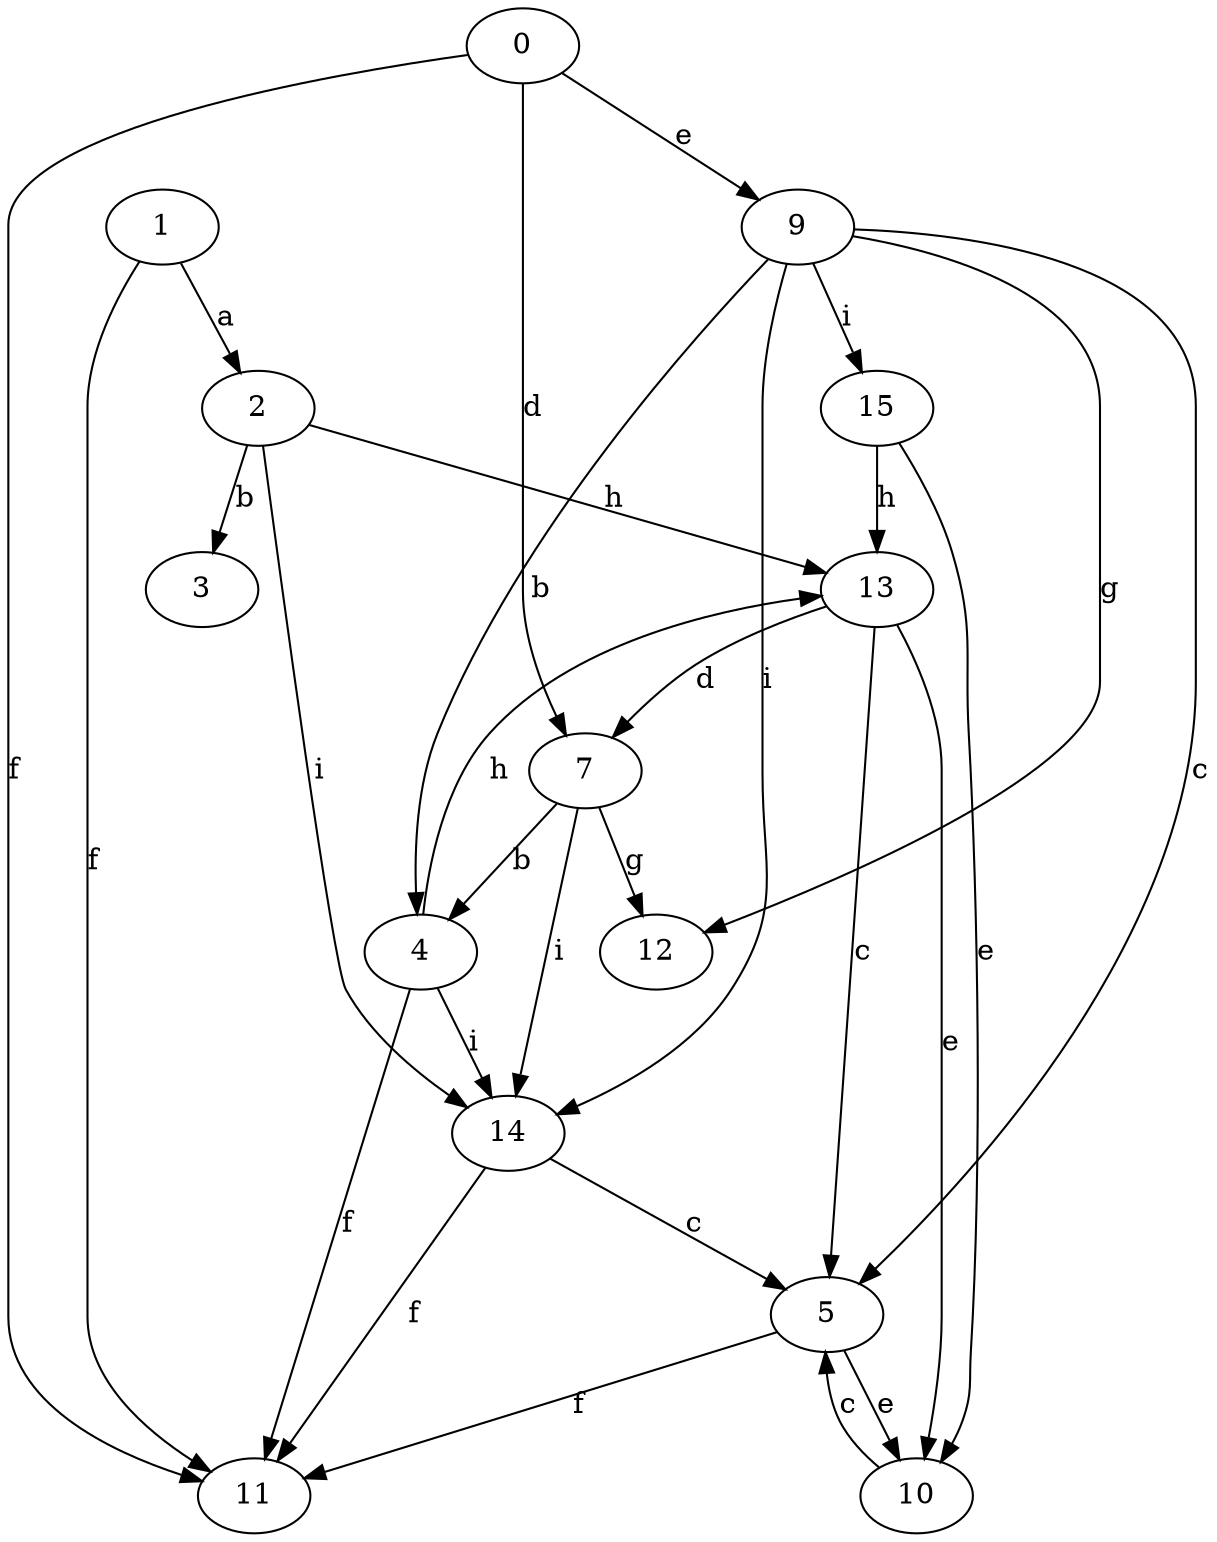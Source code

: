 strict digraph  {
1;
2;
3;
4;
5;
7;
0;
9;
10;
11;
12;
13;
14;
15;
1 -> 2  [label=a];
1 -> 11  [label=f];
2 -> 3  [label=b];
2 -> 13  [label=h];
2 -> 14  [label=i];
4 -> 11  [label=f];
4 -> 13  [label=h];
4 -> 14  [label=i];
5 -> 10  [label=e];
5 -> 11  [label=f];
7 -> 4  [label=b];
7 -> 12  [label=g];
7 -> 14  [label=i];
0 -> 7  [label=d];
0 -> 9  [label=e];
0 -> 11  [label=f];
9 -> 4  [label=b];
9 -> 5  [label=c];
9 -> 12  [label=g];
9 -> 14  [label=i];
9 -> 15  [label=i];
10 -> 5  [label=c];
13 -> 5  [label=c];
13 -> 7  [label=d];
13 -> 10  [label=e];
14 -> 5  [label=c];
14 -> 11  [label=f];
15 -> 10  [label=e];
15 -> 13  [label=h];
}
